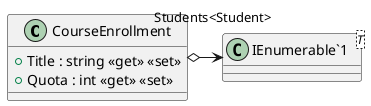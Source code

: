 @startuml
class CourseEnrollment {
    + Title : string <<get>> <<set>>
    + Quota : int <<get>> <<set>>
}
class "IEnumerable`1"<T> {
}
CourseEnrollment o-> "Students<Student>" "IEnumerable`1"
@enduml
